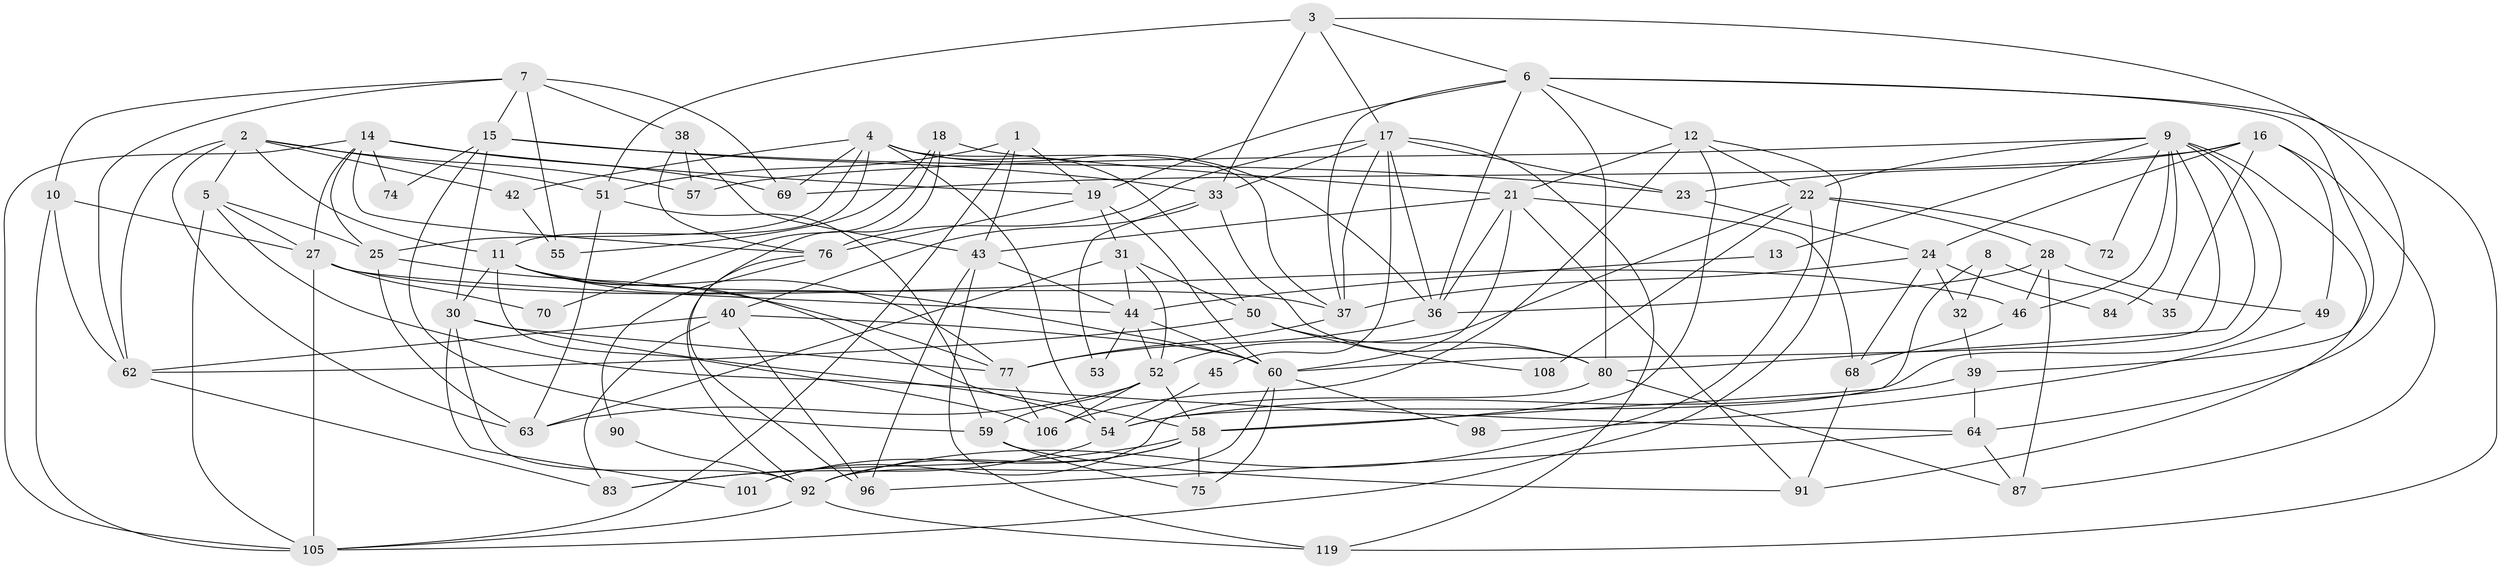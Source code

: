 // Generated by graph-tools (version 1.1) at 2025/52/02/27/25 19:52:01]
// undirected, 77 vertices, 190 edges
graph export_dot {
graph [start="1"]
  node [color=gray90,style=filled];
  1 [super="+120"];
  2 [super="+94"];
  3 [super="+26"];
  4 [super="+86"];
  5 [super="+103"];
  6 [super="+65"];
  7 [super="+20"];
  8;
  9 [super="+95"];
  10;
  11 [super="+114"];
  12 [super="+116"];
  13;
  14 [super="+93"];
  15;
  16 [super="+34"];
  17 [super="+78"];
  18;
  19 [super="+56"];
  21 [super="+117"];
  22 [super="+61"];
  23;
  24 [super="+29"];
  25;
  27 [super="+109"];
  28;
  30 [super="+110"];
  31 [super="+48"];
  32;
  33 [super="+97"];
  35;
  36 [super="+79"];
  37 [super="+113"];
  38;
  39 [super="+41"];
  40;
  42;
  43 [super="+85"];
  44 [super="+47"];
  45;
  46 [super="+104"];
  49;
  50 [super="+81"];
  51 [super="+67"];
  52 [super="+71"];
  53;
  54 [super="+66"];
  55;
  57;
  58 [super="+88"];
  59 [super="+73"];
  60 [super="+89"];
  62 [super="+112"];
  63;
  64 [super="+115"];
  68;
  69;
  70;
  72;
  74;
  75 [super="+100"];
  76 [super="+111"];
  77 [super="+99"];
  80 [super="+82"];
  83;
  84;
  87;
  90;
  91;
  92 [super="+102"];
  96;
  98;
  101;
  105 [super="+107"];
  106 [super="+118"];
  108;
  119;
  1 -- 43;
  1 -- 105;
  1 -- 19;
  1 -- 51;
  2 -- 62 [weight=2];
  2 -- 11;
  2 -- 5;
  2 -- 57;
  2 -- 51;
  2 -- 42;
  2 -- 63;
  3 -- 51 [weight=2];
  3 -- 33;
  3 -- 64;
  3 -- 17;
  3 -- 6;
  4 -- 36;
  4 -- 37;
  4 -- 42;
  4 -- 50;
  4 -- 69;
  4 -- 54;
  4 -- 25;
  4 -- 11;
  5 -- 64;
  5 -- 27;
  5 -- 25;
  5 -- 105;
  6 -- 119;
  6 -- 37;
  6 -- 39;
  6 -- 80;
  6 -- 19;
  6 -- 12;
  6 -- 36;
  7 -- 15;
  7 -- 69;
  7 -- 38;
  7 -- 55;
  7 -- 10;
  7 -- 62;
  8 -- 32;
  8 -- 35;
  8 -- 58;
  9 -- 22;
  9 -- 13;
  9 -- 57;
  9 -- 84;
  9 -- 80;
  9 -- 72;
  9 -- 91;
  9 -- 60;
  9 -- 46;
  9 -- 54;
  10 -- 27;
  10 -- 62;
  10 -- 105;
  11 -- 77;
  11 -- 37;
  11 -- 54;
  11 -- 106;
  11 -- 60;
  11 -- 30;
  12 -- 58;
  12 -- 21;
  12 -- 105;
  12 -- 106;
  12 -- 22;
  13 -- 44;
  14 -- 25;
  14 -- 27;
  14 -- 69 [weight=2];
  14 -- 74;
  14 -- 76;
  14 -- 105;
  14 -- 19;
  15 -- 33;
  15 -- 59;
  15 -- 23;
  15 -- 30;
  15 -- 74;
  16 -- 23;
  16 -- 35;
  16 -- 49;
  16 -- 69;
  16 -- 87;
  16 -- 24;
  17 -- 119;
  17 -- 33;
  17 -- 23;
  17 -- 37;
  17 -- 76;
  17 -- 36 [weight=2];
  17 -- 45;
  18 -- 96;
  18 -- 55;
  18 -- 21;
  18 -- 70;
  19 -- 60;
  19 -- 76;
  19 -- 31;
  21 -- 36;
  21 -- 91;
  21 -- 43;
  21 -- 68;
  21 -- 60;
  22 -- 28;
  22 -- 92;
  22 -- 108;
  22 -- 52;
  22 -- 72;
  23 -- 24;
  24 -- 68;
  24 -- 32;
  24 -- 84;
  24 -- 37;
  25 -- 63;
  25 -- 77;
  27 -- 44;
  27 -- 46;
  27 -- 70;
  27 -- 105;
  28 -- 46;
  28 -- 49;
  28 -- 87;
  28 -- 36;
  30 -- 77;
  30 -- 101;
  30 -- 58;
  30 -- 92;
  31 -- 50;
  31 -- 63;
  31 -- 44;
  31 -- 52;
  32 -- 39;
  33 -- 80;
  33 -- 40;
  33 -- 53;
  36 -- 77;
  37 -- 77;
  38 -- 57;
  38 -- 76;
  38 -- 43;
  39 -- 64;
  39 -- 54;
  40 -- 60;
  40 -- 62;
  40 -- 83;
  40 -- 96;
  42 -- 55;
  43 -- 44;
  43 -- 96;
  43 -- 119;
  44 -- 52;
  44 -- 53 [weight=2];
  44 -- 60;
  45 -- 54;
  46 -- 68;
  49 -- 98;
  50 -- 62;
  50 -- 80;
  50 -- 108;
  51 -- 59 [weight=2];
  51 -- 63;
  52 -- 63;
  52 -- 106;
  52 -- 58 [weight=2];
  52 -- 59;
  54 -- 83;
  58 -- 92;
  58 -- 83;
  58 -- 101;
  58 -- 75;
  59 -- 91;
  59 -- 75;
  60 -- 98;
  60 -- 75;
  60 -- 92;
  62 -- 83;
  64 -- 96;
  64 -- 87;
  68 -- 91;
  76 -- 92;
  76 -- 90;
  77 -- 106;
  80 -- 87;
  80 -- 101;
  90 -- 92;
  92 -- 119;
  92 -- 105;
}
